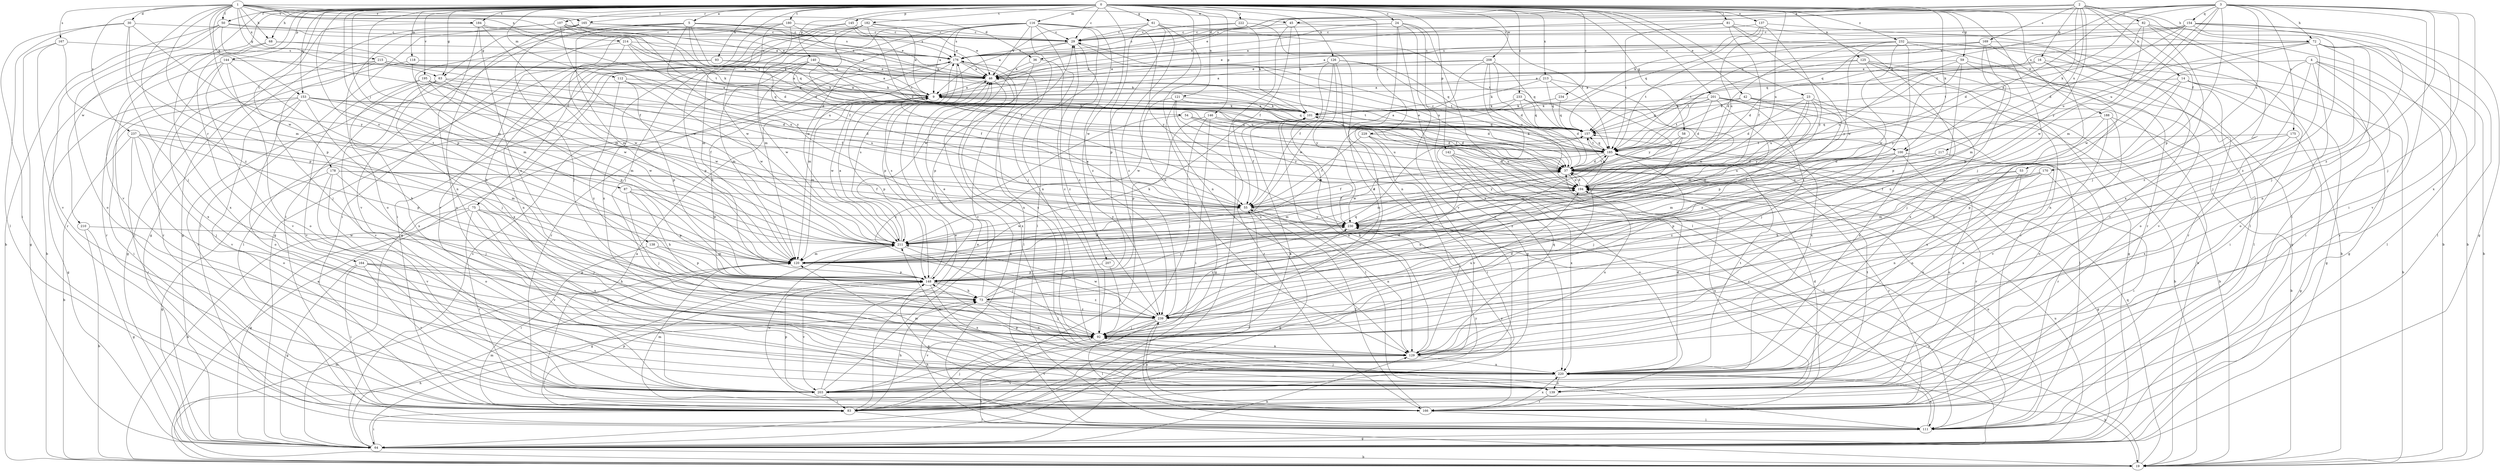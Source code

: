 strict digraph  {
0;
1;
2;
3;
4;
5;
9;
14;
16;
19;
23;
24;
29;
30;
36;
37;
42;
45;
46;
50;
53;
54;
55;
58;
59;
61;
63;
64;
68;
72;
73;
75;
81;
82;
83;
87;
92;
93;
100;
101;
107;
111;
112;
116;
118;
120;
121;
125;
126;
129;
137;
138;
139;
140;
142;
144;
145;
146;
148;
153;
154;
157;
164;
165;
166;
167;
169;
170;
175;
176;
178;
180;
182;
184;
185;
188;
194;
195;
201;
203;
207;
208;
210;
211;
213;
214;
215;
217;
220;
222;
229;
230;
232;
233;
234;
237;
239;
0 -> 5  [label=a];
0 -> 23  [label=c];
0 -> 24  [label=c];
0 -> 29  [label=c];
0 -> 42  [label=e];
0 -> 50  [label=f];
0 -> 58  [label=g];
0 -> 59  [label=g];
0 -> 61  [label=g];
0 -> 63  [label=g];
0 -> 68  [label=h];
0 -> 75  [label=i];
0 -> 81  [label=i];
0 -> 87  [label=j];
0 -> 92  [label=j];
0 -> 93  [label=k];
0 -> 100  [label=k];
0 -> 107  [label=l];
0 -> 111  [label=l];
0 -> 112  [label=m];
0 -> 116  [label=m];
0 -> 118  [label=m];
0 -> 120  [label=m];
0 -> 121  [label=n];
0 -> 125  [label=n];
0 -> 126  [label=n];
0 -> 129  [label=n];
0 -> 137  [label=o];
0 -> 138  [label=o];
0 -> 140  [label=p];
0 -> 142  [label=p];
0 -> 144  [label=p];
0 -> 145  [label=p];
0 -> 146  [label=p];
0 -> 148  [label=p];
0 -> 153  [label=q];
0 -> 164  [label=r];
0 -> 165  [label=r];
0 -> 178  [label=t];
0 -> 180  [label=t];
0 -> 182  [label=t];
0 -> 184  [label=t];
0 -> 188  [label=u];
0 -> 194  [label=u];
0 -> 195  [label=v];
0 -> 201  [label=v];
0 -> 203  [label=v];
0 -> 207  [label=w];
0 -> 208  [label=w];
0 -> 210  [label=w];
0 -> 213  [label=x];
0 -> 222  [label=y];
0 -> 229  [label=y];
0 -> 232  [label=z];
0 -> 233  [label=z];
0 -> 234  [label=z];
1 -> 9  [label=a];
1 -> 30  [label=d];
1 -> 36  [label=d];
1 -> 45  [label=e];
1 -> 50  [label=f];
1 -> 63  [label=g];
1 -> 68  [label=h];
1 -> 120  [label=m];
1 -> 153  [label=q];
1 -> 165  [label=r];
1 -> 167  [label=s];
1 -> 184  [label=t];
1 -> 185  [label=t];
1 -> 211  [label=w];
1 -> 214  [label=x];
1 -> 215  [label=x];
1 -> 237  [label=z];
1 -> 239  [label=z];
2 -> 9  [label=a];
2 -> 14  [label=b];
2 -> 16  [label=b];
2 -> 36  [label=d];
2 -> 45  [label=e];
2 -> 53  [label=f];
2 -> 72  [label=h];
2 -> 82  [label=i];
2 -> 100  [label=k];
2 -> 169  [label=s];
2 -> 217  [label=x];
2 -> 230  [label=y];
3 -> 37  [label=d];
3 -> 46  [label=e];
3 -> 72  [label=h];
3 -> 83  [label=i];
3 -> 92  [label=j];
3 -> 120  [label=m];
3 -> 148  [label=p];
3 -> 154  [label=q];
3 -> 157  [label=q];
3 -> 170  [label=s];
3 -> 175  [label=s];
3 -> 176  [label=s];
3 -> 185  [label=t];
3 -> 194  [label=u];
3 -> 220  [label=x];
3 -> 239  [label=z];
4 -> 46  [label=e];
4 -> 83  [label=i];
4 -> 111  [label=l];
4 -> 129  [label=n];
4 -> 139  [label=o];
4 -> 166  [label=r];
4 -> 203  [label=v];
5 -> 29  [label=c];
5 -> 46  [label=e];
5 -> 54  [label=f];
5 -> 63  [label=g];
5 -> 83  [label=i];
5 -> 100  [label=k];
5 -> 120  [label=m];
5 -> 176  [label=s];
5 -> 203  [label=v];
5 -> 230  [label=y];
9 -> 101  [label=k];
9 -> 120  [label=m];
9 -> 148  [label=p];
9 -> 157  [label=q];
9 -> 211  [label=w];
14 -> 9  [label=a];
14 -> 19  [label=b];
14 -> 64  [label=g];
14 -> 83  [label=i];
14 -> 92  [label=j];
14 -> 129  [label=n];
16 -> 9  [label=a];
16 -> 37  [label=d];
16 -> 46  [label=e];
16 -> 64  [label=g];
16 -> 73  [label=h];
16 -> 166  [label=r];
19 -> 9  [label=a];
19 -> 73  [label=h];
19 -> 120  [label=m];
19 -> 157  [label=q];
19 -> 230  [label=y];
23 -> 37  [label=d];
23 -> 92  [label=j];
23 -> 101  [label=k];
23 -> 120  [label=m];
23 -> 194  [label=u];
23 -> 230  [label=y];
23 -> 239  [label=z];
24 -> 29  [label=c];
24 -> 46  [label=e];
24 -> 83  [label=i];
24 -> 111  [label=l];
24 -> 129  [label=n];
24 -> 203  [label=v];
24 -> 220  [label=x];
29 -> 176  [label=s];
29 -> 194  [label=u];
29 -> 211  [label=w];
29 -> 239  [label=z];
30 -> 29  [label=c];
30 -> 83  [label=i];
30 -> 92  [label=j];
30 -> 111  [label=l];
30 -> 148  [label=p];
30 -> 230  [label=y];
36 -> 46  [label=e];
36 -> 148  [label=p];
36 -> 239  [label=z];
37 -> 29  [label=c];
37 -> 55  [label=f];
37 -> 64  [label=g];
37 -> 120  [label=m];
37 -> 166  [label=r];
37 -> 185  [label=t];
37 -> 194  [label=u];
42 -> 19  [label=b];
42 -> 101  [label=k];
42 -> 111  [label=l];
42 -> 148  [label=p];
42 -> 185  [label=t];
45 -> 29  [label=c];
45 -> 55  [label=f];
45 -> 83  [label=i];
45 -> 101  [label=k];
45 -> 185  [label=t];
46 -> 9  [label=a];
46 -> 185  [label=t];
46 -> 220  [label=x];
50 -> 19  [label=b];
50 -> 29  [label=c];
50 -> 55  [label=f];
50 -> 139  [label=o];
50 -> 157  [label=q];
50 -> 203  [label=v];
53 -> 129  [label=n];
53 -> 148  [label=p];
53 -> 194  [label=u];
53 -> 220  [label=x];
54 -> 37  [label=d];
54 -> 157  [label=q];
54 -> 194  [label=u];
54 -> 239  [label=z];
55 -> 37  [label=d];
55 -> 64  [label=g];
55 -> 129  [label=n];
55 -> 211  [label=w];
55 -> 230  [label=y];
58 -> 120  [label=m];
58 -> 185  [label=t];
58 -> 239  [label=z];
59 -> 46  [label=e];
59 -> 111  [label=l];
59 -> 139  [label=o];
59 -> 148  [label=p];
59 -> 194  [label=u];
59 -> 230  [label=y];
61 -> 9  [label=a];
61 -> 29  [label=c];
61 -> 83  [label=i];
61 -> 129  [label=n];
61 -> 148  [label=p];
61 -> 185  [label=t];
61 -> 239  [label=z];
63 -> 9  [label=a];
63 -> 55  [label=f];
63 -> 83  [label=i];
63 -> 92  [label=j];
63 -> 148  [label=p];
63 -> 203  [label=v];
64 -> 19  [label=b];
64 -> 55  [label=f];
64 -> 83  [label=i];
64 -> 120  [label=m];
64 -> 129  [label=n];
64 -> 176  [label=s];
64 -> 194  [label=u];
68 -> 19  [label=b];
68 -> 176  [label=s];
68 -> 194  [label=u];
68 -> 220  [label=x];
72 -> 19  [label=b];
72 -> 92  [label=j];
72 -> 111  [label=l];
72 -> 129  [label=n];
72 -> 157  [label=q];
72 -> 176  [label=s];
72 -> 185  [label=t];
72 -> 211  [label=w];
72 -> 239  [label=z];
73 -> 37  [label=d];
73 -> 46  [label=e];
73 -> 92  [label=j];
73 -> 129  [label=n];
73 -> 157  [label=q];
73 -> 194  [label=u];
73 -> 239  [label=z];
75 -> 19  [label=b];
75 -> 64  [label=g];
75 -> 92  [label=j];
75 -> 166  [label=r];
75 -> 203  [label=v];
75 -> 220  [label=x];
75 -> 230  [label=y];
81 -> 29  [label=c];
81 -> 55  [label=f];
81 -> 111  [label=l];
81 -> 129  [label=n];
81 -> 185  [label=t];
81 -> 211  [label=w];
82 -> 19  [label=b];
82 -> 29  [label=c];
82 -> 37  [label=d];
82 -> 92  [label=j];
82 -> 211  [label=w];
82 -> 220  [label=x];
83 -> 9  [label=a];
83 -> 46  [label=e];
83 -> 73  [label=h];
83 -> 92  [label=j];
83 -> 111  [label=l];
83 -> 148  [label=p];
83 -> 230  [label=y];
87 -> 55  [label=f];
87 -> 73  [label=h];
87 -> 92  [label=j];
87 -> 148  [label=p];
87 -> 211  [label=w];
92 -> 19  [label=b];
92 -> 29  [label=c];
92 -> 37  [label=d];
92 -> 129  [label=n];
92 -> 194  [label=u];
93 -> 9  [label=a];
93 -> 46  [label=e];
93 -> 101  [label=k];
93 -> 111  [label=l];
93 -> 129  [label=n];
93 -> 220  [label=x];
100 -> 37  [label=d];
100 -> 120  [label=m];
100 -> 139  [label=o];
100 -> 166  [label=r];
100 -> 194  [label=u];
100 -> 239  [label=z];
101 -> 9  [label=a];
101 -> 55  [label=f];
101 -> 111  [label=l];
101 -> 129  [label=n];
101 -> 157  [label=q];
107 -> 29  [label=c];
107 -> 37  [label=d];
107 -> 46  [label=e];
107 -> 64  [label=g];
107 -> 101  [label=k];
107 -> 139  [label=o];
107 -> 176  [label=s];
107 -> 211  [label=w];
111 -> 46  [label=e];
111 -> 64  [label=g];
111 -> 73  [label=h];
111 -> 194  [label=u];
111 -> 220  [label=x];
112 -> 9  [label=a];
112 -> 55  [label=f];
112 -> 148  [label=p];
112 -> 211  [label=w];
112 -> 239  [label=z];
116 -> 9  [label=a];
116 -> 29  [label=c];
116 -> 46  [label=e];
116 -> 64  [label=g];
116 -> 92  [label=j];
116 -> 111  [label=l];
116 -> 120  [label=m];
116 -> 129  [label=n];
116 -> 176  [label=s];
116 -> 211  [label=w];
116 -> 230  [label=y];
116 -> 239  [label=z];
118 -> 46  [label=e];
118 -> 64  [label=g];
118 -> 211  [label=w];
120 -> 101  [label=k];
120 -> 148  [label=p];
121 -> 37  [label=d];
121 -> 64  [label=g];
121 -> 101  [label=k];
121 -> 166  [label=r];
121 -> 211  [label=w];
121 -> 230  [label=y];
125 -> 19  [label=b];
125 -> 46  [label=e];
125 -> 64  [label=g];
125 -> 166  [label=r];
125 -> 185  [label=t];
125 -> 220  [label=x];
126 -> 46  [label=e];
126 -> 55  [label=f];
126 -> 64  [label=g];
126 -> 157  [label=q];
126 -> 185  [label=t];
126 -> 211  [label=w];
126 -> 230  [label=y];
129 -> 101  [label=k];
129 -> 157  [label=q];
129 -> 176  [label=s];
129 -> 194  [label=u];
129 -> 203  [label=v];
129 -> 220  [label=x];
137 -> 19  [label=b];
137 -> 29  [label=c];
137 -> 101  [label=k];
137 -> 157  [label=q];
137 -> 194  [label=u];
137 -> 230  [label=y];
138 -> 83  [label=i];
138 -> 120  [label=m];
138 -> 148  [label=p];
139 -> 37  [label=d];
139 -> 92  [label=j];
139 -> 166  [label=r];
139 -> 185  [label=t];
139 -> 194  [label=u];
140 -> 46  [label=e];
140 -> 55  [label=f];
140 -> 101  [label=k];
140 -> 120  [label=m];
140 -> 148  [label=p];
140 -> 194  [label=u];
140 -> 211  [label=w];
142 -> 37  [label=d];
142 -> 111  [label=l];
142 -> 139  [label=o];
142 -> 166  [label=r];
142 -> 220  [label=x];
144 -> 46  [label=e];
144 -> 73  [label=h];
144 -> 83  [label=i];
144 -> 139  [label=o];
144 -> 166  [label=r];
144 -> 203  [label=v];
145 -> 29  [label=c];
145 -> 46  [label=e];
145 -> 83  [label=i];
145 -> 120  [label=m];
145 -> 185  [label=t];
146 -> 37  [label=d];
146 -> 83  [label=i];
146 -> 92  [label=j];
146 -> 148  [label=p];
146 -> 157  [label=q];
148 -> 73  [label=h];
148 -> 176  [label=s];
148 -> 203  [label=v];
148 -> 220  [label=x];
148 -> 230  [label=y];
148 -> 239  [label=z];
153 -> 37  [label=d];
153 -> 55  [label=f];
153 -> 64  [label=g];
153 -> 73  [label=h];
153 -> 83  [label=i];
153 -> 101  [label=k];
153 -> 139  [label=o];
153 -> 194  [label=u];
153 -> 203  [label=v];
153 -> 211  [label=w];
154 -> 9  [label=a];
154 -> 29  [label=c];
154 -> 37  [label=d];
154 -> 64  [label=g];
154 -> 92  [label=j];
154 -> 157  [label=q];
154 -> 194  [label=u];
154 -> 203  [label=v];
154 -> 239  [label=z];
157 -> 9  [label=a];
157 -> 185  [label=t];
164 -> 64  [label=g];
164 -> 73  [label=h];
164 -> 83  [label=i];
164 -> 92  [label=j];
164 -> 148  [label=p];
164 -> 203  [label=v];
165 -> 29  [label=c];
165 -> 46  [label=e];
165 -> 92  [label=j];
165 -> 111  [label=l];
165 -> 139  [label=o];
166 -> 55  [label=f];
166 -> 111  [label=l];
166 -> 120  [label=m];
166 -> 148  [label=p];
166 -> 211  [label=w];
166 -> 220  [label=x];
166 -> 230  [label=y];
166 -> 239  [label=z];
167 -> 64  [label=g];
167 -> 148  [label=p];
167 -> 166  [label=r];
167 -> 176  [label=s];
169 -> 46  [label=e];
169 -> 120  [label=m];
169 -> 129  [label=n];
169 -> 148  [label=p];
169 -> 176  [label=s];
169 -> 185  [label=t];
169 -> 203  [label=v];
170 -> 55  [label=f];
170 -> 73  [label=h];
170 -> 83  [label=i];
170 -> 120  [label=m];
170 -> 129  [label=n];
170 -> 194  [label=u];
175 -> 64  [label=g];
175 -> 148  [label=p];
175 -> 185  [label=t];
175 -> 220  [label=x];
176 -> 46  [label=e];
176 -> 73  [label=h];
176 -> 111  [label=l];
176 -> 120  [label=m];
176 -> 129  [label=n];
176 -> 148  [label=p];
176 -> 166  [label=r];
178 -> 55  [label=f];
178 -> 64  [label=g];
178 -> 92  [label=j];
178 -> 139  [label=o];
178 -> 194  [label=u];
178 -> 203  [label=v];
180 -> 29  [label=c];
180 -> 55  [label=f];
180 -> 83  [label=i];
180 -> 101  [label=k];
180 -> 203  [label=v];
180 -> 211  [label=w];
182 -> 9  [label=a];
182 -> 29  [label=c];
182 -> 37  [label=d];
182 -> 46  [label=e];
182 -> 55  [label=f];
182 -> 64  [label=g];
182 -> 92  [label=j];
182 -> 220  [label=x];
184 -> 29  [label=c];
184 -> 37  [label=d];
184 -> 64  [label=g];
184 -> 120  [label=m];
184 -> 129  [label=n];
184 -> 239  [label=z];
185 -> 37  [label=d];
185 -> 46  [label=e];
185 -> 92  [label=j];
185 -> 101  [label=k];
185 -> 120  [label=m];
185 -> 157  [label=q];
185 -> 166  [label=r];
185 -> 211  [label=w];
185 -> 230  [label=y];
188 -> 19  [label=b];
188 -> 139  [label=o];
188 -> 157  [label=q];
188 -> 203  [label=v];
188 -> 220  [label=x];
194 -> 37  [label=d];
194 -> 55  [label=f];
194 -> 157  [label=q];
195 -> 9  [label=a];
195 -> 37  [label=d];
195 -> 120  [label=m];
195 -> 203  [label=v];
195 -> 211  [label=w];
195 -> 220  [label=x];
201 -> 19  [label=b];
201 -> 37  [label=d];
201 -> 92  [label=j];
201 -> 101  [label=k];
201 -> 120  [label=m];
201 -> 157  [label=q];
201 -> 185  [label=t];
201 -> 220  [label=x];
203 -> 29  [label=c];
203 -> 46  [label=e];
203 -> 83  [label=i];
203 -> 101  [label=k];
203 -> 148  [label=p];
207 -> 92  [label=j];
207 -> 148  [label=p];
208 -> 9  [label=a];
208 -> 37  [label=d];
208 -> 46  [label=e];
208 -> 111  [label=l];
208 -> 157  [label=q];
208 -> 194  [label=u];
208 -> 239  [label=z];
210 -> 19  [label=b];
210 -> 64  [label=g];
210 -> 211  [label=w];
211 -> 9  [label=a];
211 -> 64  [label=g];
211 -> 92  [label=j];
211 -> 120  [label=m];
211 -> 176  [label=s];
211 -> 194  [label=u];
213 -> 9  [label=a];
213 -> 101  [label=k];
213 -> 157  [label=q];
213 -> 211  [label=w];
213 -> 230  [label=y];
214 -> 37  [label=d];
214 -> 46  [label=e];
214 -> 101  [label=k];
214 -> 120  [label=m];
214 -> 176  [label=s];
214 -> 211  [label=w];
215 -> 9  [label=a];
215 -> 46  [label=e];
215 -> 92  [label=j];
215 -> 157  [label=q];
215 -> 166  [label=r];
215 -> 194  [label=u];
215 -> 220  [label=x];
217 -> 37  [label=d];
217 -> 55  [label=f];
217 -> 220  [label=x];
220 -> 19  [label=b];
220 -> 37  [label=d];
220 -> 120  [label=m];
220 -> 139  [label=o];
220 -> 148  [label=p];
220 -> 185  [label=t];
220 -> 203  [label=v];
220 -> 211  [label=w];
222 -> 29  [label=c];
222 -> 92  [label=j];
222 -> 101  [label=k];
222 -> 176  [label=s];
229 -> 55  [label=f];
229 -> 83  [label=i];
229 -> 185  [label=t];
229 -> 194  [label=u];
229 -> 203  [label=v];
230 -> 9  [label=a];
230 -> 211  [label=w];
232 -> 19  [label=b];
232 -> 37  [label=d];
232 -> 64  [label=g];
232 -> 166  [label=r];
232 -> 176  [label=s];
232 -> 185  [label=t];
232 -> 211  [label=w];
232 -> 230  [label=y];
232 -> 239  [label=z];
233 -> 37  [label=d];
233 -> 101  [label=k];
233 -> 120  [label=m];
233 -> 157  [label=q];
233 -> 220  [label=x];
234 -> 101  [label=k];
234 -> 157  [label=q];
237 -> 19  [label=b];
237 -> 83  [label=i];
237 -> 92  [label=j];
237 -> 120  [label=m];
237 -> 139  [label=o];
237 -> 148  [label=p];
237 -> 185  [label=t];
239 -> 92  [label=j];
239 -> 111  [label=l];
239 -> 166  [label=r];
239 -> 203  [label=v];
239 -> 211  [label=w];
239 -> 230  [label=y];
}
